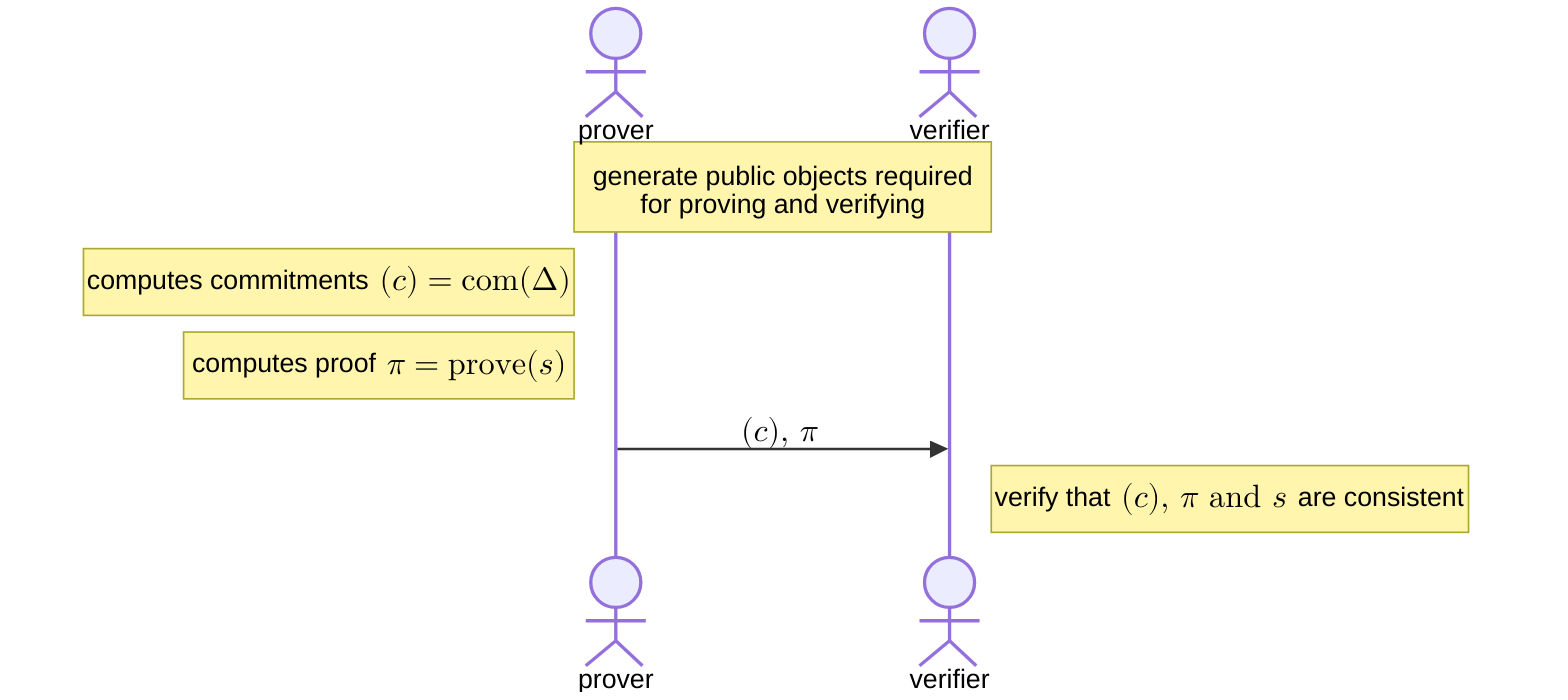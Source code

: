 sequenceDiagram
    actor prover
    actor verifier

    Note over prover,verifier: generate public objects required<br/>for proving and verifying

    Note left of prover: computes commitments $$\ (c) = \text{com}(\Delta)$$
    Note left of prover: computes proof $$\ \pi = \text{prove}(s)$$

    prover->>verifier: $$(c) \text{, } \pi$$

    Note right of verifier: verify that $$\ (c) \text{, } \pi \text{ and } s\ $$ are consistent